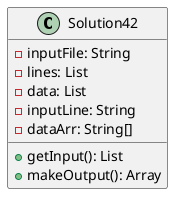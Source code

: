 @startuml

class Solution42 {
    'variables
        -inputFile: String
        -lines: List
        -data: List
        -inputLine: String
        -dataArr: String[]
        'methods
        +getInput(): List
        +makeOutput(): Array
}

@enduml